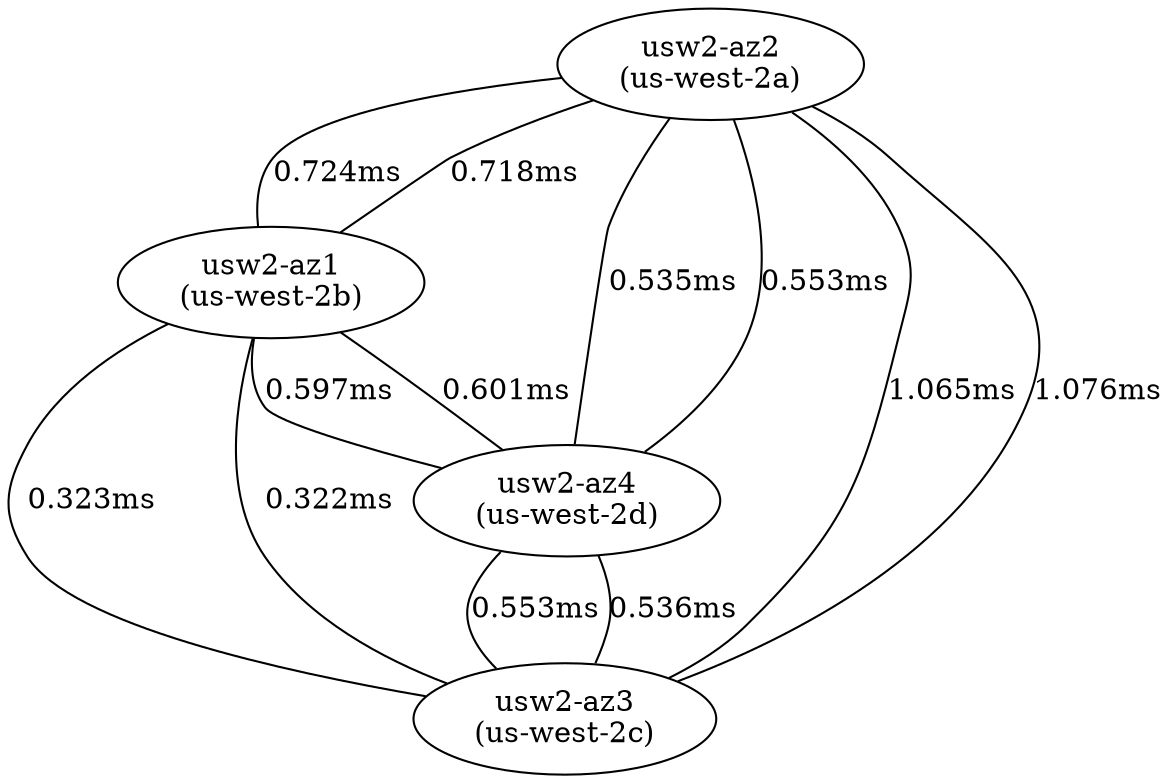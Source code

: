 graph "Inter-AZ Latency" {
	overlap=scale
	splines=true
	"usw2-az2\n(us-west-2a)"
	"usw2-az2\n(us-west-2a)" -- "usw2-az1\n(us-west-2b)" [label="0.724ms" len=5.241759999999999]
	"usw2-az2\n(us-west-2a)" -- "usw2-az3\n(us-west-2c)" [label="1.065ms" len=11.342249999999998]
	"usw2-az2\n(us-west-2a)" -- "usw2-az4\n(us-west-2d)" [label="0.553ms" len=3.0580900000000004]
	"usw2-az1\n(us-west-2b)"
	"usw2-az1\n(us-west-2b)" -- "usw2-az2\n(us-west-2a)" [label="0.718ms" len=5.15524]
	"usw2-az1\n(us-west-2b)" -- "usw2-az3\n(us-west-2c)" [label="0.323ms" len=1.04329]
	"usw2-az1\n(us-west-2b)" -- "usw2-az4\n(us-west-2d)" [label="0.601ms" len=3.6120099999999997]
	"usw2-az3\n(us-west-2c)"
	"usw2-az3\n(us-west-2c)" -- "usw2-az2\n(us-west-2a)" [label="1.076ms" len=11.577760000000001]
	"usw2-az3\n(us-west-2c)" -- "usw2-az1\n(us-west-2b)" [label="0.322ms" len=1.0368400000000002]
	"usw2-az3\n(us-west-2c)" -- "usw2-az4\n(us-west-2d)" [label="0.536ms" len=2.8729600000000004]
	"usw2-az4\n(us-west-2d)"
	"usw2-az4\n(us-west-2d)" -- "usw2-az2\n(us-west-2a)" [label="0.535ms" len=2.86225]
	"usw2-az4\n(us-west-2d)" -- "usw2-az1\n(us-west-2b)" [label="0.597ms" len=3.5640899999999998]
	"usw2-az4\n(us-west-2d)" -- "usw2-az3\n(us-west-2c)" [label="0.553ms" len=3.0580900000000004]
}
